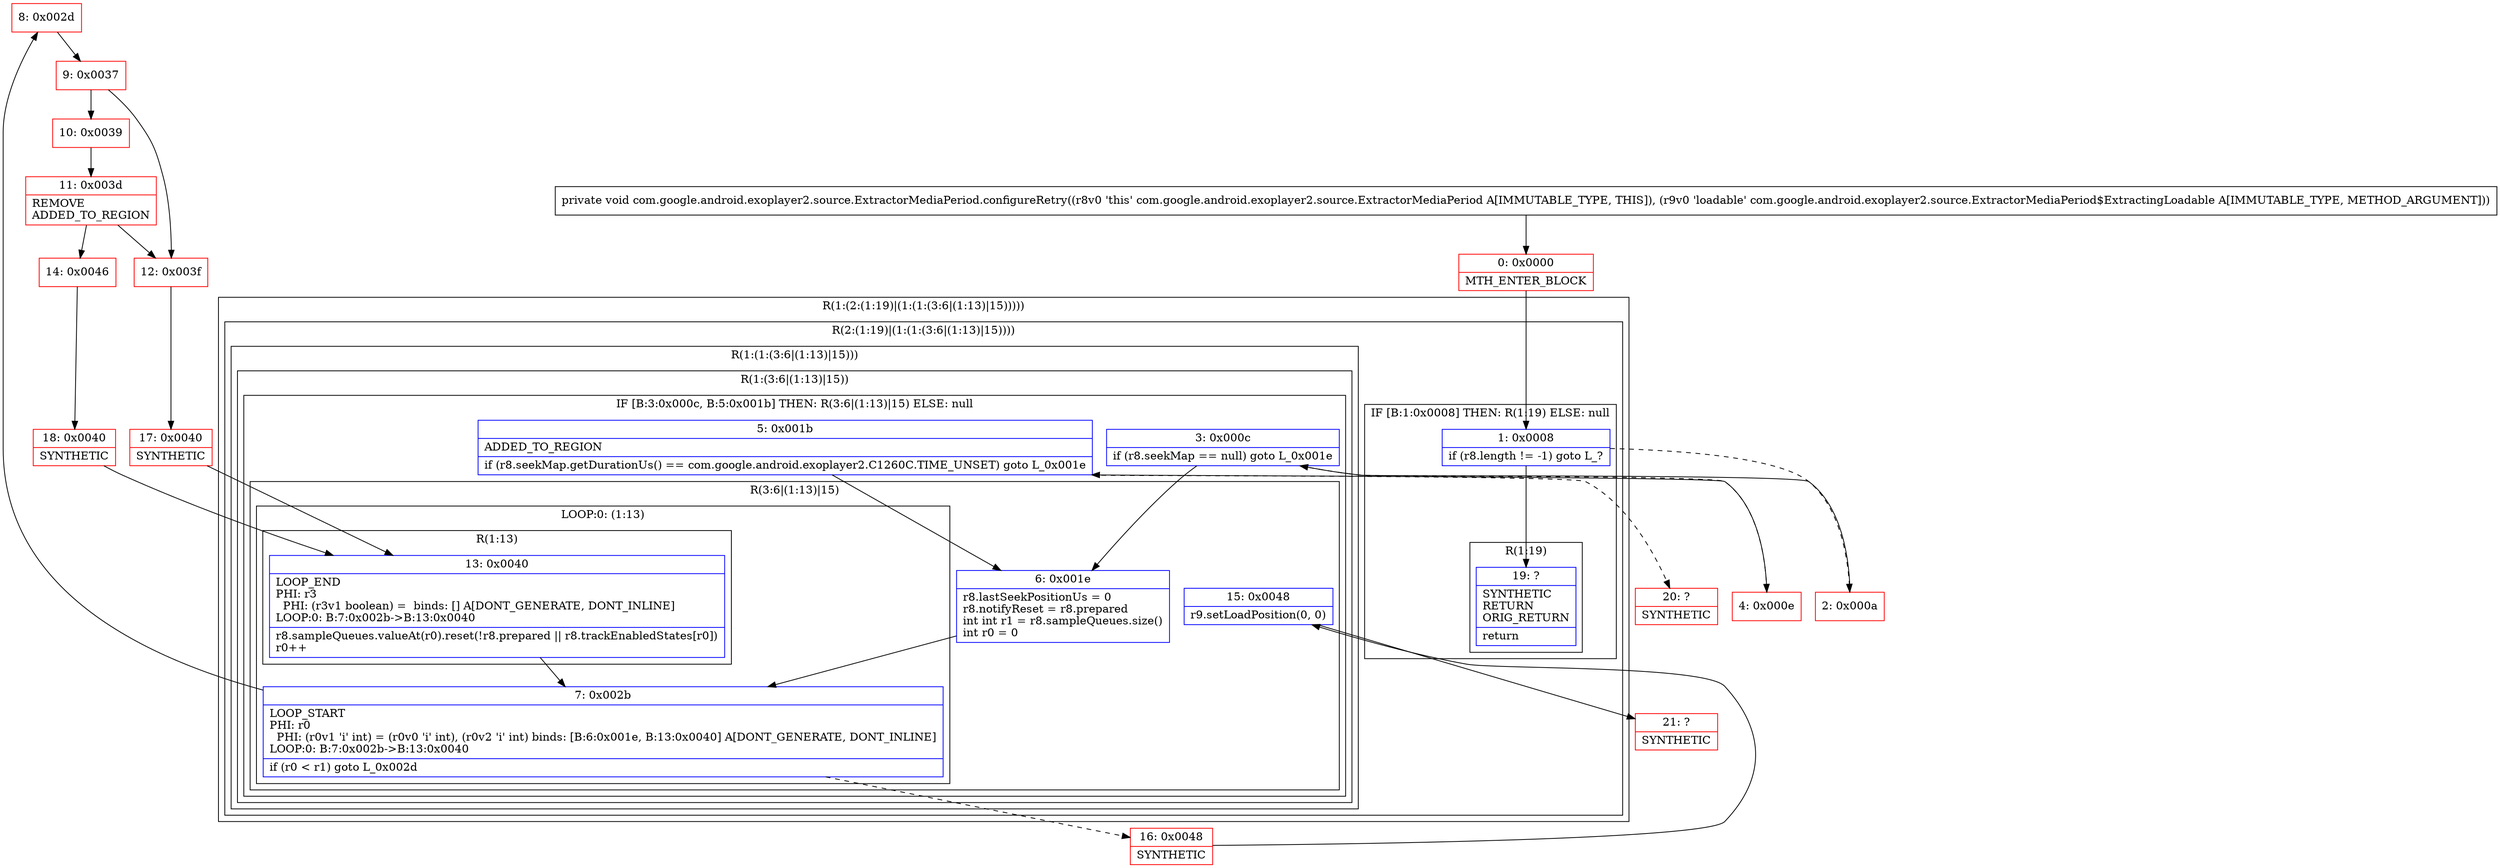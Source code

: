 digraph "CFG forcom.google.android.exoplayer2.source.ExtractorMediaPeriod.configureRetry(Lcom\/google\/android\/exoplayer2\/source\/ExtractorMediaPeriod$ExtractingLoadable;)V" {
subgraph cluster_Region_1883661276 {
label = "R(1:(2:(1:19)|(1:(1:(3:6|(1:13)|15)))))";
node [shape=record,color=blue];
subgraph cluster_Region_1059118144 {
label = "R(2:(1:19)|(1:(1:(3:6|(1:13)|15))))";
node [shape=record,color=blue];
subgraph cluster_IfRegion_602712297 {
label = "IF [B:1:0x0008] THEN: R(1:19) ELSE: null";
node [shape=record,color=blue];
Node_1 [shape=record,label="{1\:\ 0x0008|if (r8.length != \-1) goto L_?\l}"];
subgraph cluster_Region_603573517 {
label = "R(1:19)";
node [shape=record,color=blue];
Node_19 [shape=record,label="{19\:\ ?|SYNTHETIC\lRETURN\lORIG_RETURN\l|return\l}"];
}
}
subgraph cluster_Region_1617035821 {
label = "R(1:(1:(3:6|(1:13)|15)))";
node [shape=record,color=blue];
subgraph cluster_Region_1494814909 {
label = "R(1:(3:6|(1:13)|15))";
node [shape=record,color=blue];
subgraph cluster_IfRegion_536101015 {
label = "IF [B:3:0x000c, B:5:0x001b] THEN: R(3:6|(1:13)|15) ELSE: null";
node [shape=record,color=blue];
Node_3 [shape=record,label="{3\:\ 0x000c|if (r8.seekMap == null) goto L_0x001e\l}"];
Node_5 [shape=record,label="{5\:\ 0x001b|ADDED_TO_REGION\l|if (r8.seekMap.getDurationUs() == com.google.android.exoplayer2.C1260C.TIME_UNSET) goto L_0x001e\l}"];
subgraph cluster_Region_1226281558 {
label = "R(3:6|(1:13)|15)";
node [shape=record,color=blue];
Node_6 [shape=record,label="{6\:\ 0x001e|r8.lastSeekPositionUs = 0\lr8.notifyReset = r8.prepared\lint int r1 = r8.sampleQueues.size()\lint r0 = 0\l}"];
subgraph cluster_LoopRegion_883919902 {
label = "LOOP:0: (1:13)";
node [shape=record,color=blue];
Node_7 [shape=record,label="{7\:\ 0x002b|LOOP_START\lPHI: r0 \l  PHI: (r0v1 'i' int) = (r0v0 'i' int), (r0v2 'i' int) binds: [B:6:0x001e, B:13:0x0040] A[DONT_GENERATE, DONT_INLINE]\lLOOP:0: B:7:0x002b\-\>B:13:0x0040\l|if (r0 \< r1) goto L_0x002d\l}"];
subgraph cluster_Region_1976078751 {
label = "R(1:13)";
node [shape=record,color=blue];
Node_13 [shape=record,label="{13\:\ 0x0040|LOOP_END\lPHI: r3 \l  PHI: (r3v1 boolean) =  binds: [] A[DONT_GENERATE, DONT_INLINE]\lLOOP:0: B:7:0x002b\-\>B:13:0x0040\l|r8.sampleQueues.valueAt(r0).reset(!r8.prepared \|\| r8.trackEnabledStates[r0])\lr0++\l}"];
}
}
Node_15 [shape=record,label="{15\:\ 0x0048|r9.setLoadPosition(0, 0)\l}"];
}
}
}
}
}
}
Node_0 [shape=record,color=red,label="{0\:\ 0x0000|MTH_ENTER_BLOCK\l}"];
Node_2 [shape=record,color=red,label="{2\:\ 0x000a}"];
Node_4 [shape=record,color=red,label="{4\:\ 0x000e}"];
Node_8 [shape=record,color=red,label="{8\:\ 0x002d}"];
Node_9 [shape=record,color=red,label="{9\:\ 0x0037}"];
Node_10 [shape=record,color=red,label="{10\:\ 0x0039}"];
Node_11 [shape=record,color=red,label="{11\:\ 0x003d|REMOVE\lADDED_TO_REGION\l}"];
Node_12 [shape=record,color=red,label="{12\:\ 0x003f}"];
Node_14 [shape=record,color=red,label="{14\:\ 0x0046}"];
Node_16 [shape=record,color=red,label="{16\:\ 0x0048|SYNTHETIC\l}"];
Node_17 [shape=record,color=red,label="{17\:\ 0x0040|SYNTHETIC\l}"];
Node_18 [shape=record,color=red,label="{18\:\ 0x0040|SYNTHETIC\l}"];
Node_20 [shape=record,color=red,label="{20\:\ ?|SYNTHETIC\l}"];
Node_21 [shape=record,color=red,label="{21\:\ ?|SYNTHETIC\l}"];
MethodNode[shape=record,label="{private void com.google.android.exoplayer2.source.ExtractorMediaPeriod.configureRetry((r8v0 'this' com.google.android.exoplayer2.source.ExtractorMediaPeriod A[IMMUTABLE_TYPE, THIS]), (r9v0 'loadable' com.google.android.exoplayer2.source.ExtractorMediaPeriod$ExtractingLoadable A[IMMUTABLE_TYPE, METHOD_ARGUMENT])) }"];
MethodNode -> Node_0;
Node_1 -> Node_2[style=dashed];
Node_1 -> Node_19;
Node_3 -> Node_4[style=dashed];
Node_3 -> Node_6;
Node_5 -> Node_6;
Node_5 -> Node_20[style=dashed];
Node_6 -> Node_7;
Node_7 -> Node_8;
Node_7 -> Node_16[style=dashed];
Node_13 -> Node_7;
Node_15 -> Node_21;
Node_0 -> Node_1;
Node_2 -> Node_3;
Node_4 -> Node_5;
Node_8 -> Node_9;
Node_9 -> Node_10;
Node_9 -> Node_12;
Node_10 -> Node_11;
Node_11 -> Node_12;
Node_11 -> Node_14;
Node_12 -> Node_17;
Node_14 -> Node_18;
Node_16 -> Node_15;
Node_17 -> Node_13;
Node_18 -> Node_13;
}


